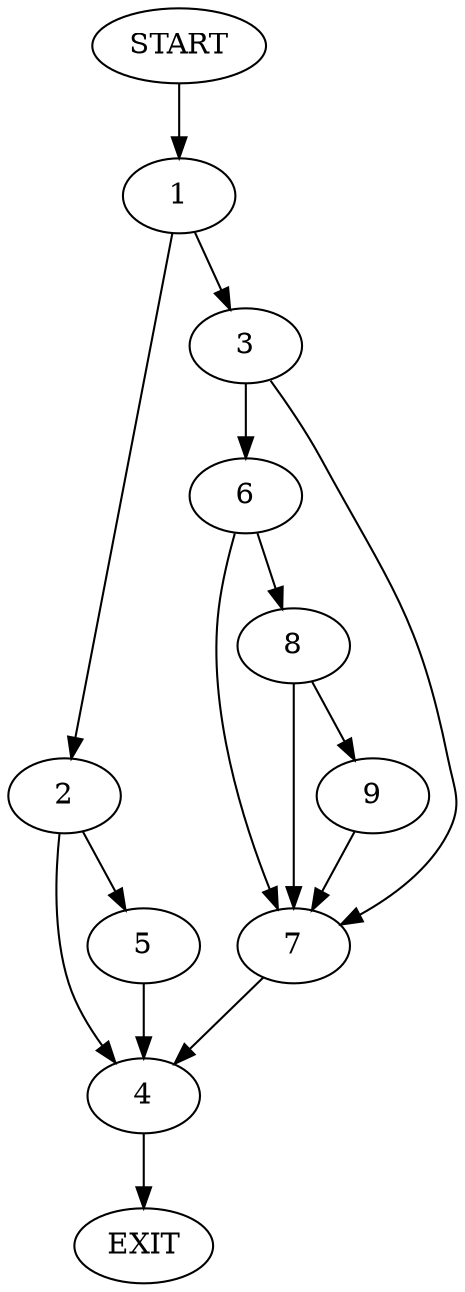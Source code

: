 digraph {
0 [label="START"]
10 [label="EXIT"]
0 -> 1
1 -> 2
1 -> 3
2 -> 4
2 -> 5
3 -> 6
3 -> 7
6 -> 8
6 -> 7
7 -> 4
8 -> 9
8 -> 7
9 -> 7
4 -> 10
5 -> 4
}
